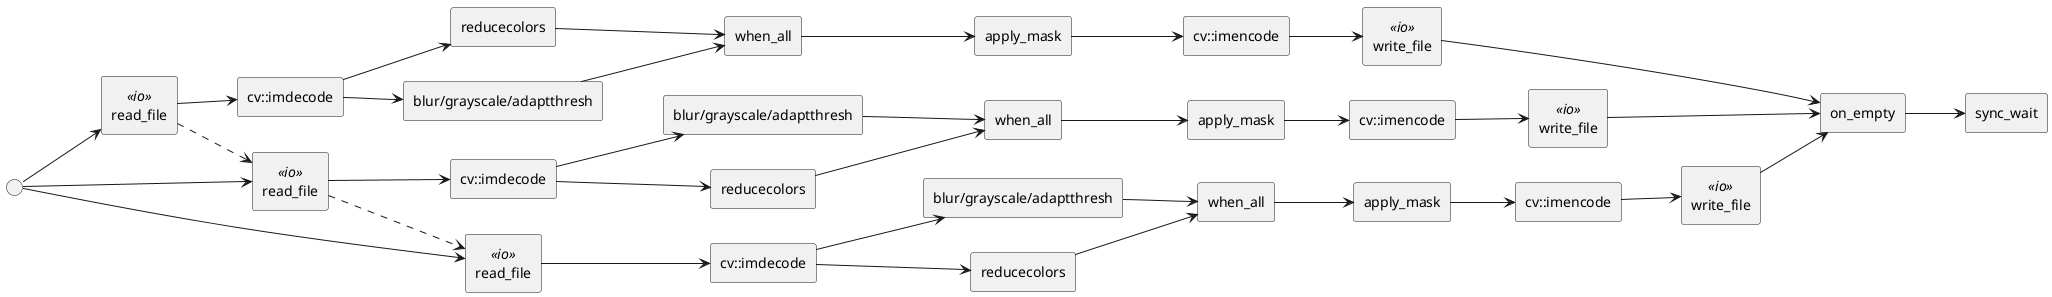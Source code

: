 @startuml
left to right direction

interface start as " "

rectangle read_file1 as "read_file" <<io>>
rectangle read_file2 as "read_file" <<io>>
rectangle read_file3 as "read_file" <<io>>

rectangle imdecode1 as "cv::imdecode"
rectangle imdecode2 as "cv::imdecode"
rectangle imdecode3 as "cv::imdecode"

' rectangle tr_catoonify1 as "tr_catoonify" {
  rectangle edges1 as "blur/grayscale/adaptthresh"
  rectangle col1 as "reducecolors"
  rectangle when_all1 as "when_all"
  rectangle apply_mask1 as "apply_mask"
  edges1 --> when_all1
  col1 --> when_all1
  when_all1 --> apply_mask1
' }
' rectangle tr_catoonify2 as "tr_catoonify" {
  rectangle edges2 as "blur/grayscale/adaptthresh"
  rectangle col2 as "reducecolors"
  rectangle when_all2 as "when_all"
  rectangle apply_mask2 as "apply_mask"
  edges2 --> when_all2
  col2 --> when_all2
  when_all2 --> apply_mask2
' }
' rectangle tr_catoonify3 as "tr_catoonify" {
  rectangle edges3 as "blur/grayscale/adaptthresh"
  rectangle col3 as "reducecolors"
  rectangle when_all3 as "when_all"
  rectangle apply_mask3 as "apply_mask"
  edges3 --> when_all3
  col3 --> when_all3
  when_all3 --> apply_mask3
' }

rectangle imencode1 as "cv::imencode"
rectangle imencode2 as "cv::imencode"
rectangle imencode3 as "cv::imencode"

rectangle write_file1 as "write_file" <<io>>
rectangle write_file2 as "write_file" <<io>>
rectangle write_file3 as "write_file" <<io>>

rectangle on_empty
rectangle sync_wait

start --> read_file1
start --> read_file2
start --> read_file3

read_file1 --> imdecode1
read_file2 --> imdecode2
read_file3 --> imdecode3

imdecode1 --> edges1
imdecode2 --> edges2
imdecode3 --> edges3
imdecode1 --> col1
imdecode2 --> col2
imdecode3 --> col3

apply_mask1 --> imencode1
apply_mask2 --> imencode2
apply_mask3 --> imencode3

imencode1 --> write_file1
imencode2 --> write_file2
imencode3 --> write_file3

write_file1 --> on_empty
write_file2 --> on_empty
write_file3 --> on_empty

read_file1 ..> read_file2
read_file2 ..> read_file3

write_file1 ..> write_file2 #transparent
write_file2 ..> write_file3 #transparent

on_empty --> sync_wait

@enduml